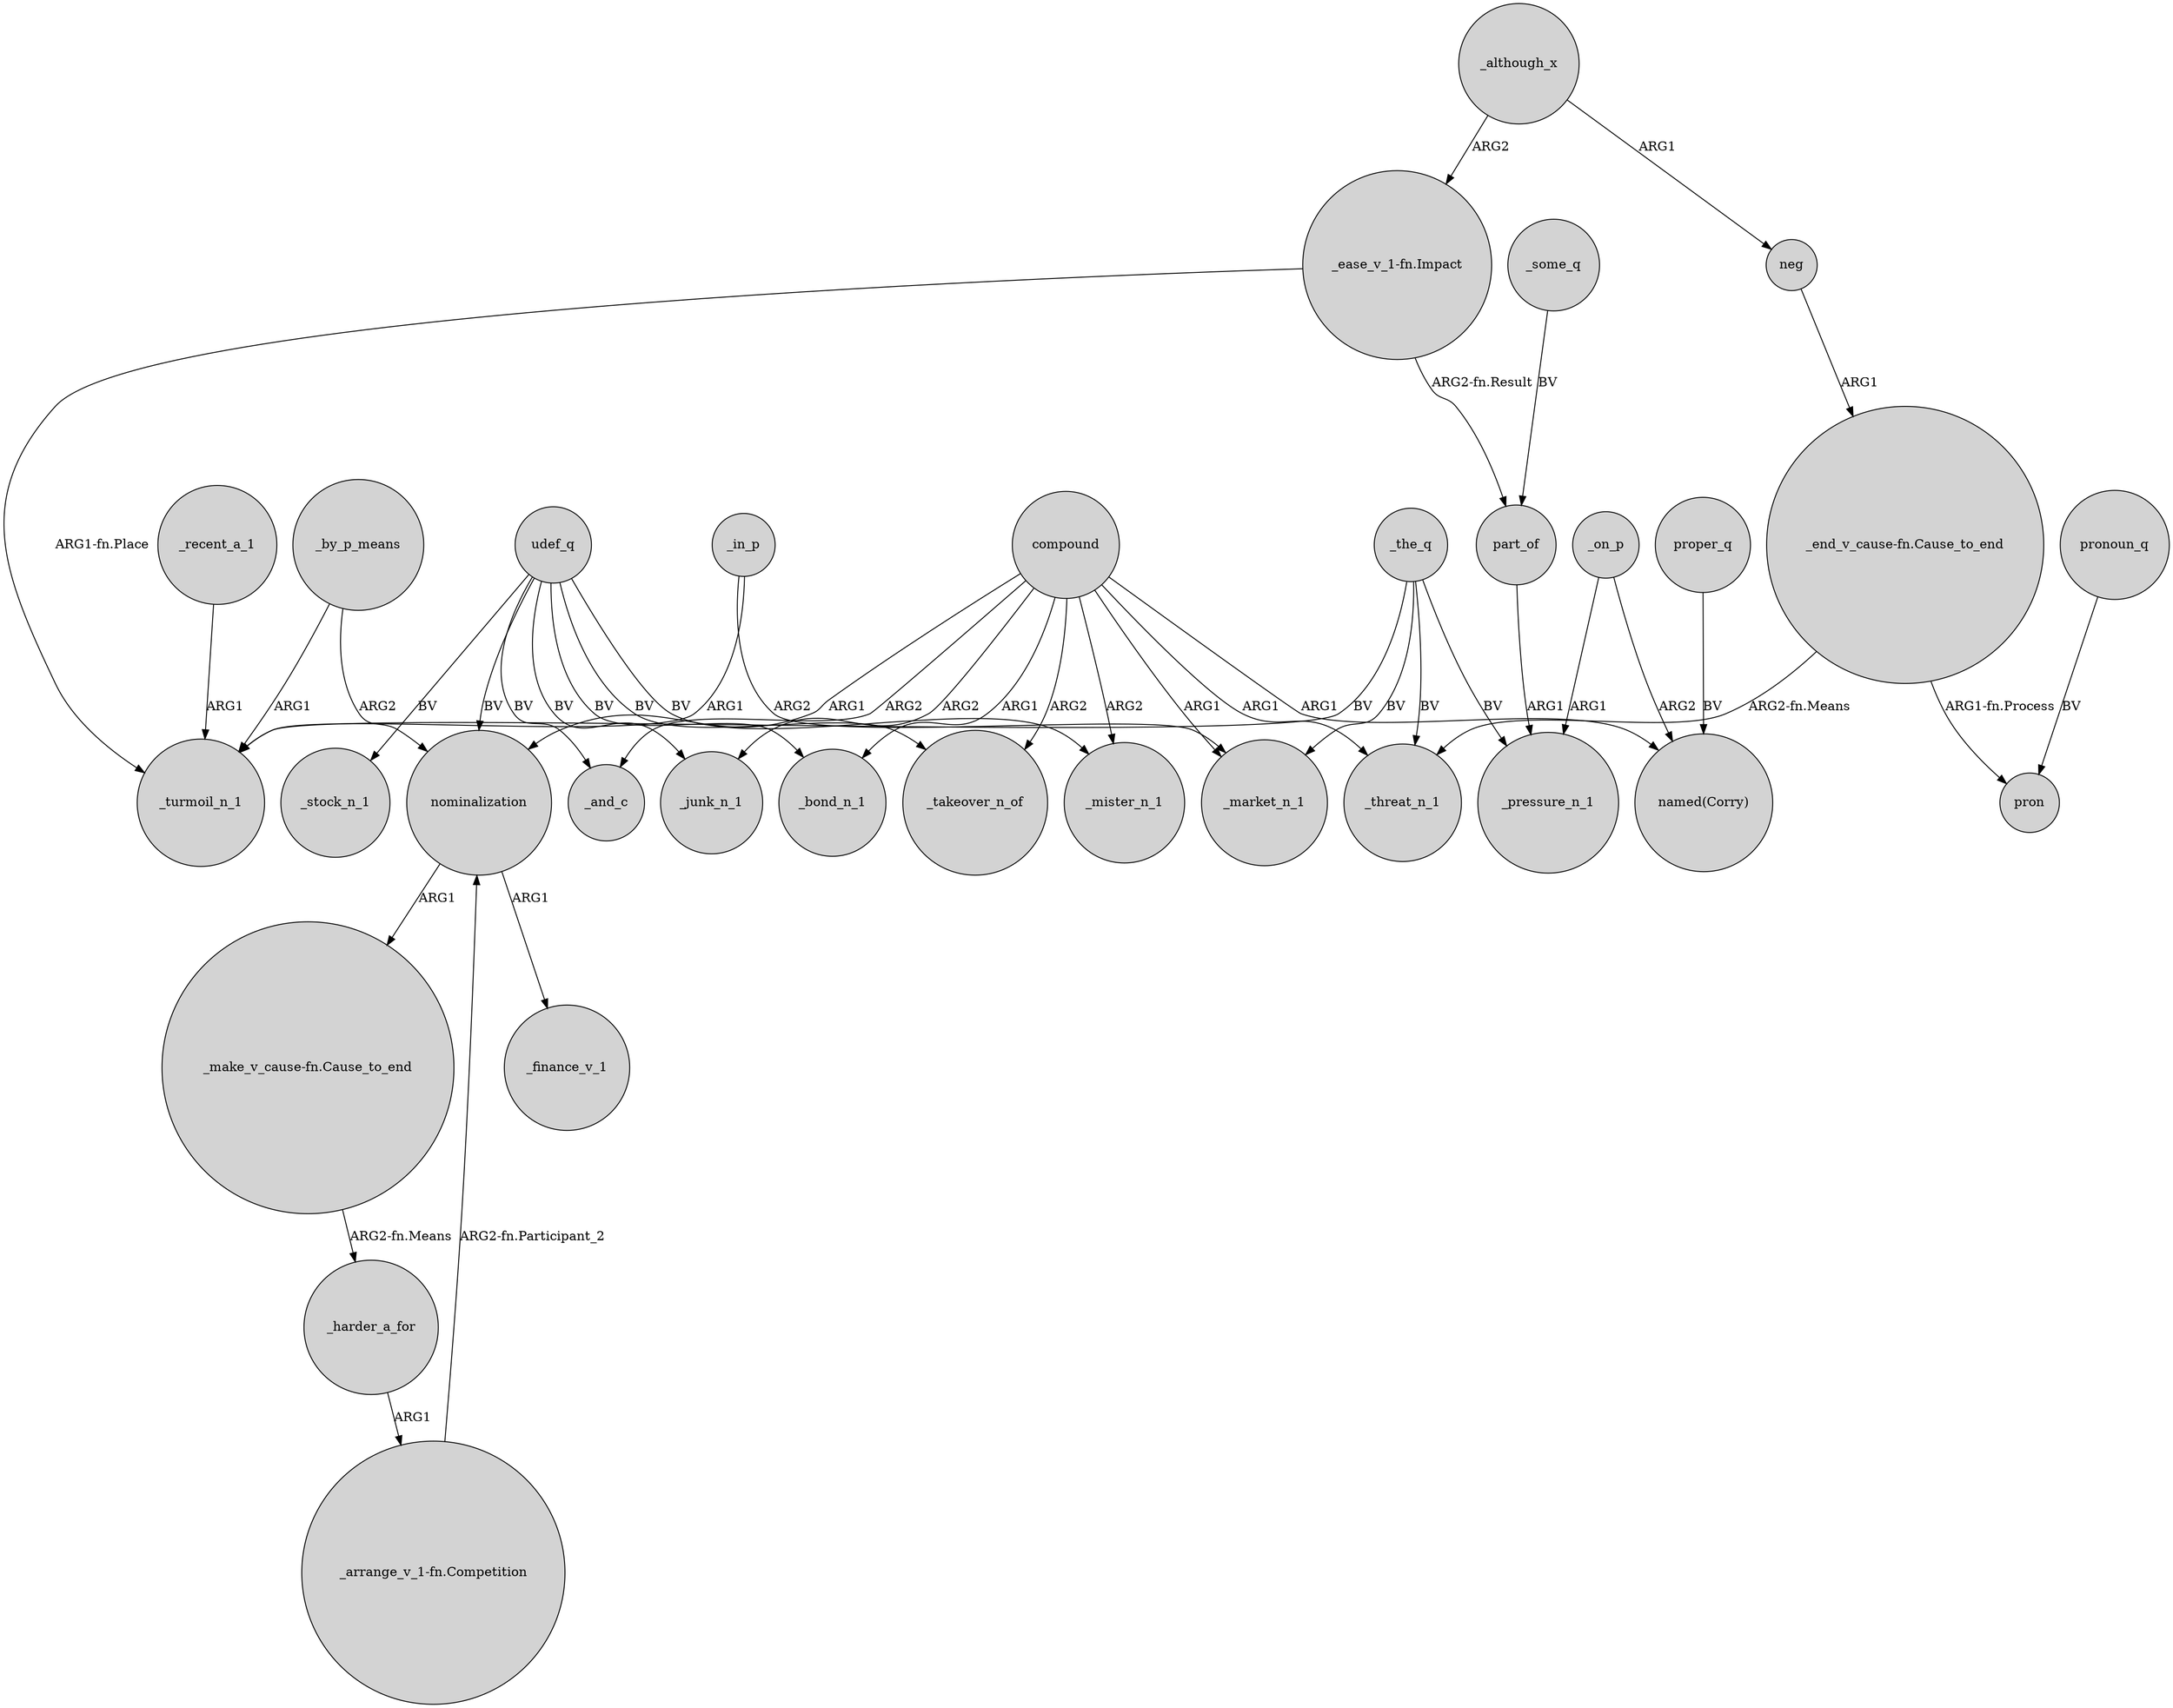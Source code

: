 digraph {
	node [shape=circle style=filled]
	_the_q -> _turmoil_n_1 [label=BV]
	compound -> _mister_n_1 [label=ARG2]
	_harder_a_for -> "_arrange_v_1-fn.Competition" [label=ARG1]
	udef_q -> _bond_n_1 [label=BV]
	nominalization -> _finance_v_1 [label=ARG1]
	nominalization -> "_make_v_cause-fn.Cause_to_end" [label=ARG1]
	udef_q -> nominalization [label=BV]
	compound -> _bond_n_1 [label=ARG1]
	"_make_v_cause-fn.Cause_to_end" -> _harder_a_for [label="ARG2-fn.Means"]
	_by_p_means -> _turmoil_n_1 [label=ARG1]
	compound -> _junk_n_1 [label=ARG2]
	"_end_v_cause-fn.Cause_to_end" -> _threat_n_1 [label="ARG2-fn.Means"]
	_although_x -> "_ease_v_1-fn.Impact" [label=ARG2]
	udef_q -> _mister_n_1 [label=BV]
	udef_q -> _and_c [label=BV]
	compound -> _and_c [label=ARG2]
	neg -> "_end_v_cause-fn.Cause_to_end" [label=ARG1]
	_the_q -> _market_n_1 [label=BV]
	_on_p -> _pressure_n_1 [label=ARG1]
	proper_q -> "named(Corry)" [label=BV]
	pronoun_q -> pron [label=BV]
	udef_q -> _takeover_n_of [label=BV]
	compound -> nominalization [label=ARG1]
	udef_q -> _stock_n_1 [label=BV]
	_in_p -> _market_n_1 [label=ARG2]
	"_end_v_cause-fn.Cause_to_end" -> pron [label="ARG1-fn.Process"]
	compound -> "named(Corry)" [label=ARG1]
	"_arrange_v_1-fn.Competition" -> nominalization [label="ARG2-fn.Participant_2"]
	part_of -> _pressure_n_1 [label=ARG1]
	_by_p_means -> nominalization [label=ARG2]
	"_ease_v_1-fn.Impact" -> _turmoil_n_1 [label="ARG1-fn.Place"]
	_some_q -> part_of [label=BV]
	_in_p -> _turmoil_n_1 [label=ARG1]
	_the_q -> _threat_n_1 [label=BV]
	_the_q -> _pressure_n_1 [label=BV]
	compound -> _threat_n_1 [label=ARG1]
	"_ease_v_1-fn.Impact" -> part_of [label="ARG2-fn.Result"]
	udef_q -> _junk_n_1 [label=BV]
	compound -> _takeover_n_of [label=ARG2]
	_on_p -> "named(Corry)" [label=ARG2]
	_although_x -> neg [label=ARG1]
	compound -> _market_n_1 [label=ARG1]
	_recent_a_1 -> _turmoil_n_1 [label=ARG1]
}
